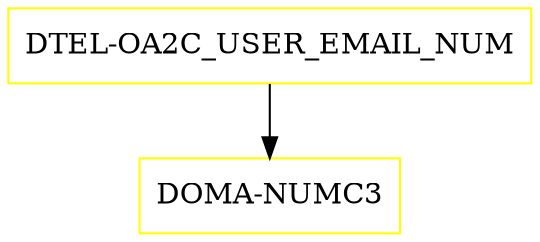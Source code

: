 digraph G {
  "DTEL-OA2C_USER_EMAIL_NUM" [shape=box,color=yellow];
  "DOMA-NUMC3" [shape=box,color=yellow,URL="./DOMA_NUMC3.html"];
  "DTEL-OA2C_USER_EMAIL_NUM" -> "DOMA-NUMC3";
}
